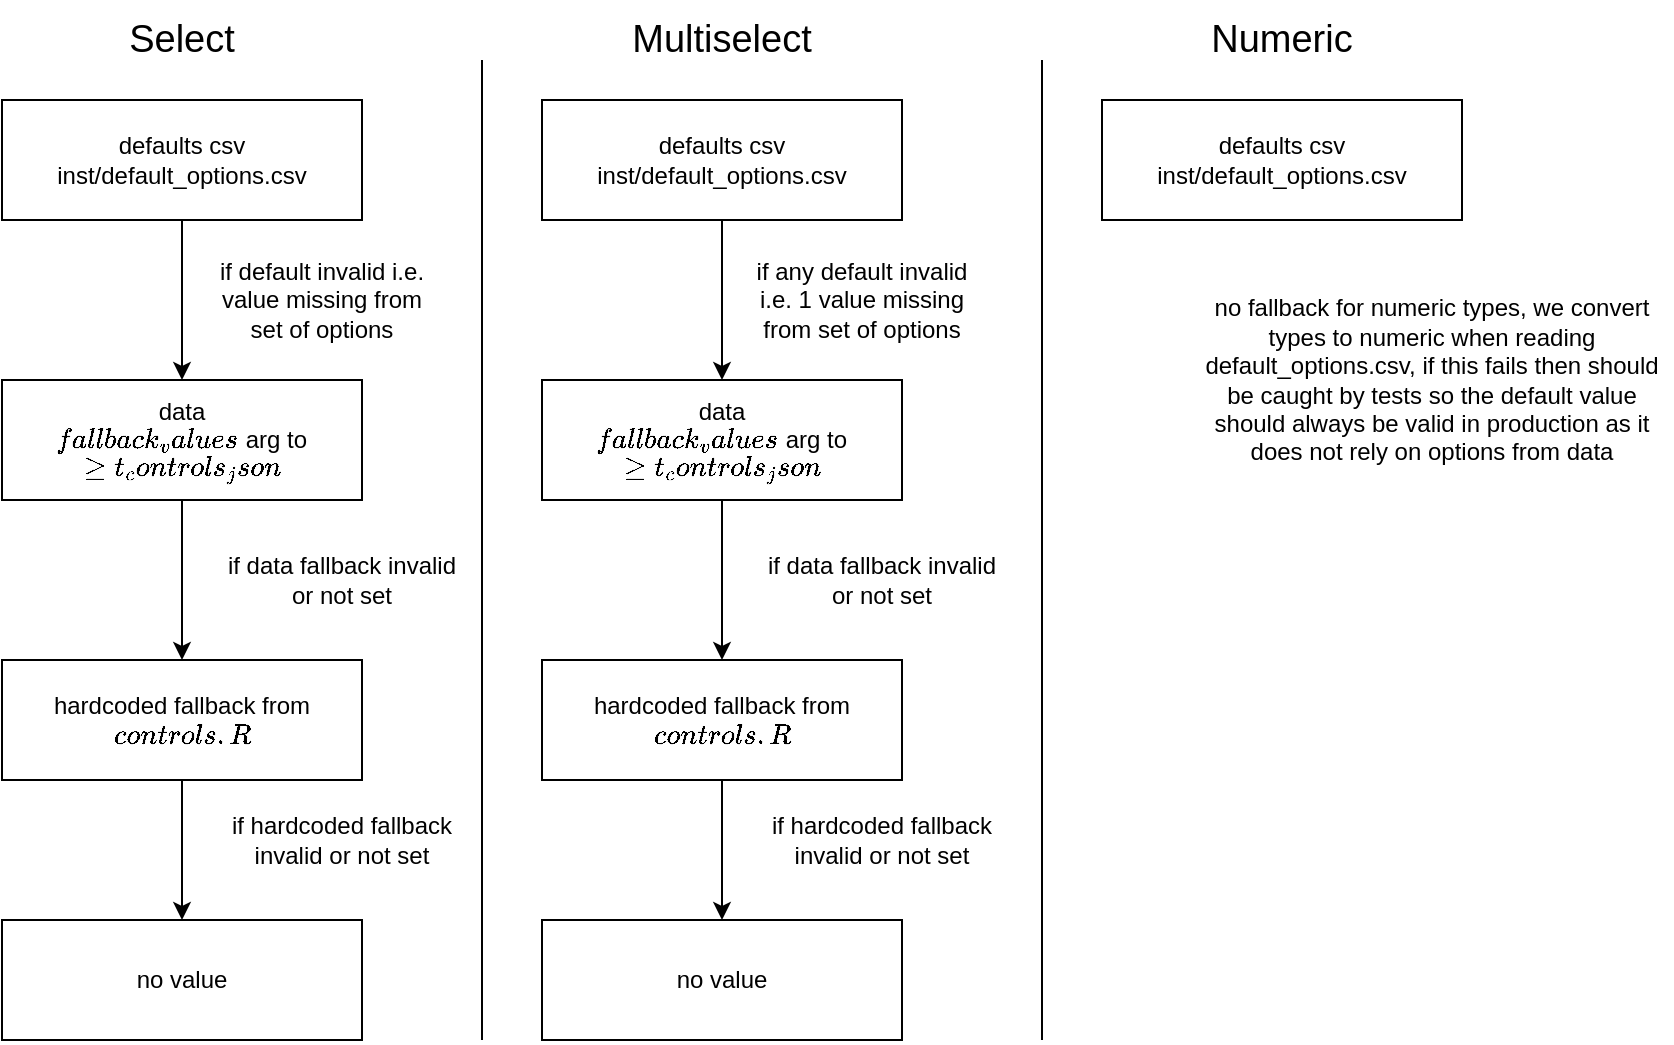 <mxfile version="14.1.8" type="device"><diagram id="9-Q1vVVasDN53eaO7wgj" name="Page-1"><mxGraphModel dx="1102" dy="851" grid="1" gridSize="10" guides="1" tooltips="1" connect="1" arrows="1" fold="1" page="1" pageScale="1" pageWidth="3300" pageHeight="4681" math="0" shadow="0"><root><mxCell id="0"/><mxCell id="1" parent="0"/><mxCell id="_IUY2LXdHyDldZUs9Qlj-51" value="defaults csv&lt;br&gt;inst/default_options.csv" style="rounded=0;whiteSpace=wrap;html=1;" vertex="1" parent="1"><mxGeometry x="280" y="220" width="180" height="60" as="geometry"/></mxCell><mxCell id="_IUY2LXdHyDldZUs9Qlj-52" value="data&lt;br&gt;`fallback_values` arg to `get_controls_json`" style="rounded=0;whiteSpace=wrap;html=1;" vertex="1" parent="1"><mxGeometry x="280" y="360" width="180" height="60" as="geometry"/></mxCell><mxCell id="_IUY2LXdHyDldZUs9Qlj-53" value="hardcoded fallback from&lt;br&gt;`controls.R`" style="rounded=0;whiteSpace=wrap;html=1;" vertex="1" parent="1"><mxGeometry x="280" y="500" width="180" height="60" as="geometry"/></mxCell><mxCell id="_IUY2LXdHyDldZUs9Qlj-54" value="no value" style="rounded=0;whiteSpace=wrap;html=1;" vertex="1" parent="1"><mxGeometry x="280" y="630" width="180" height="60" as="geometry"/></mxCell><mxCell id="_IUY2LXdHyDldZUs9Qlj-55" value="" style="endArrow=classic;html=1;exitX=0.5;exitY=1;exitDx=0;exitDy=0;entryX=0.5;entryY=0;entryDx=0;entryDy=0;" edge="1" parent="1" source="_IUY2LXdHyDldZUs9Qlj-51" target="_IUY2LXdHyDldZUs9Qlj-52"><mxGeometry width="50" height="50" relative="1" as="geometry"><mxPoint x="640" y="590" as="sourcePoint"/><mxPoint x="690" y="540" as="targetPoint"/></mxGeometry></mxCell><mxCell id="_IUY2LXdHyDldZUs9Qlj-56" value="" style="endArrow=classic;html=1;exitX=0.5;exitY=1;exitDx=0;exitDy=0;entryX=0.5;entryY=0;entryDx=0;entryDy=0;" edge="1" parent="1" source="_IUY2LXdHyDldZUs9Qlj-52" target="_IUY2LXdHyDldZUs9Qlj-53"><mxGeometry width="50" height="50" relative="1" as="geometry"><mxPoint x="535" y="910" as="sourcePoint"/><mxPoint x="645" y="910" as="targetPoint"/></mxGeometry></mxCell><mxCell id="_IUY2LXdHyDldZUs9Qlj-57" value="" style="endArrow=classic;html=1;exitX=0.5;exitY=1;exitDx=0;exitDy=0;entryX=0.5;entryY=0;entryDx=0;entryDy=0;" edge="1" parent="1" source="_IUY2LXdHyDldZUs9Qlj-53" target="_IUY2LXdHyDldZUs9Qlj-54"><mxGeometry width="50" height="50" relative="1" as="geometry"><mxPoint x="690" y="830" as="sourcePoint"/><mxPoint x="780" y="830" as="targetPoint"/></mxGeometry></mxCell><mxCell id="_IUY2LXdHyDldZUs9Qlj-58" value="if default invalid i.e. value missing from set of options" style="text;html=1;strokeColor=none;fillColor=none;align=center;verticalAlign=middle;whiteSpace=wrap;rounded=0;" vertex="1" parent="1"><mxGeometry x="380" y="300" width="120" height="40" as="geometry"/></mxCell><mxCell id="_IUY2LXdHyDldZUs9Qlj-59" value="if data fallback invalid or not set" style="text;html=1;strokeColor=none;fillColor=none;align=center;verticalAlign=middle;whiteSpace=wrap;rounded=0;" vertex="1" parent="1"><mxGeometry x="390" y="440" width="120" height="40" as="geometry"/></mxCell><mxCell id="_IUY2LXdHyDldZUs9Qlj-60" value="if hardcoded fallback invalid or not set" style="text;html=1;strokeColor=none;fillColor=none;align=center;verticalAlign=middle;whiteSpace=wrap;rounded=0;" vertex="1" parent="1"><mxGeometry x="390" y="570" width="120" height="40" as="geometry"/></mxCell><mxCell id="_IUY2LXdHyDldZUs9Qlj-71" value="&lt;font style=&quot;font-size: 19px&quot;&gt;Select&lt;/font&gt;" style="text;html=1;strokeColor=none;fillColor=none;align=center;verticalAlign=middle;whiteSpace=wrap;rounded=0;" vertex="1" parent="1"><mxGeometry x="325" y="170" width="90" height="40" as="geometry"/></mxCell><mxCell id="_IUY2LXdHyDldZUs9Qlj-72" value="defaults csv&lt;br&gt;inst/default_options.csv" style="rounded=0;whiteSpace=wrap;html=1;" vertex="1" parent="1"><mxGeometry x="550" y="220" width="180" height="60" as="geometry"/></mxCell><mxCell id="_IUY2LXdHyDldZUs9Qlj-73" value="data&lt;br&gt;`fallback_values` arg to `get_controls_json`" style="rounded=0;whiteSpace=wrap;html=1;" vertex="1" parent="1"><mxGeometry x="550" y="360" width="180" height="60" as="geometry"/></mxCell><mxCell id="_IUY2LXdHyDldZUs9Qlj-74" value="hardcoded fallback from&lt;br&gt;`controls.R`" style="rounded=0;whiteSpace=wrap;html=1;" vertex="1" parent="1"><mxGeometry x="550" y="500" width="180" height="60" as="geometry"/></mxCell><mxCell id="_IUY2LXdHyDldZUs9Qlj-75" value="no value" style="rounded=0;whiteSpace=wrap;html=1;" vertex="1" parent="1"><mxGeometry x="550" y="630" width="180" height="60" as="geometry"/></mxCell><mxCell id="_IUY2LXdHyDldZUs9Qlj-76" value="" style="endArrow=classic;html=1;exitX=0.5;exitY=1;exitDx=0;exitDy=0;entryX=0.5;entryY=0;entryDx=0;entryDy=0;" edge="1" parent="1" source="_IUY2LXdHyDldZUs9Qlj-72" target="_IUY2LXdHyDldZUs9Qlj-73"><mxGeometry width="50" height="50" relative="1" as="geometry"><mxPoint x="910" y="590" as="sourcePoint"/><mxPoint x="960" y="540" as="targetPoint"/></mxGeometry></mxCell><mxCell id="_IUY2LXdHyDldZUs9Qlj-77" value="" style="endArrow=classic;html=1;exitX=0.5;exitY=1;exitDx=0;exitDy=0;entryX=0.5;entryY=0;entryDx=0;entryDy=0;" edge="1" parent="1" source="_IUY2LXdHyDldZUs9Qlj-73" target="_IUY2LXdHyDldZUs9Qlj-74"><mxGeometry width="50" height="50" relative="1" as="geometry"><mxPoint x="805" y="910" as="sourcePoint"/><mxPoint x="915" y="910" as="targetPoint"/></mxGeometry></mxCell><mxCell id="_IUY2LXdHyDldZUs9Qlj-78" value="" style="endArrow=classic;html=1;exitX=0.5;exitY=1;exitDx=0;exitDy=0;entryX=0.5;entryY=0;entryDx=0;entryDy=0;" edge="1" parent="1" source="_IUY2LXdHyDldZUs9Qlj-74" target="_IUY2LXdHyDldZUs9Qlj-75"><mxGeometry width="50" height="50" relative="1" as="geometry"><mxPoint x="960" y="830" as="sourcePoint"/><mxPoint x="1050" y="830" as="targetPoint"/></mxGeometry></mxCell><mxCell id="_IUY2LXdHyDldZUs9Qlj-79" value="if any default invalid i.e. 1 value missing from set of options" style="text;html=1;strokeColor=none;fillColor=none;align=center;verticalAlign=middle;whiteSpace=wrap;rounded=0;" vertex="1" parent="1"><mxGeometry x="650" y="300" width="120" height="40" as="geometry"/></mxCell><mxCell id="_IUY2LXdHyDldZUs9Qlj-80" value="if data fallback invalid or not set" style="text;html=1;strokeColor=none;fillColor=none;align=center;verticalAlign=middle;whiteSpace=wrap;rounded=0;" vertex="1" parent="1"><mxGeometry x="660" y="440" width="120" height="40" as="geometry"/></mxCell><mxCell id="_IUY2LXdHyDldZUs9Qlj-81" value="if hardcoded fallback invalid or not set" style="text;html=1;strokeColor=none;fillColor=none;align=center;verticalAlign=middle;whiteSpace=wrap;rounded=0;" vertex="1" parent="1"><mxGeometry x="660" y="570" width="120" height="40" as="geometry"/></mxCell><mxCell id="_IUY2LXdHyDldZUs9Qlj-82" value="&lt;font style=&quot;font-size: 19px&quot;&gt;Multiselect&lt;/font&gt;" style="text;html=1;strokeColor=none;fillColor=none;align=center;verticalAlign=middle;whiteSpace=wrap;rounded=0;" vertex="1" parent="1"><mxGeometry x="595" y="170" width="90" height="40" as="geometry"/></mxCell><mxCell id="_IUY2LXdHyDldZUs9Qlj-83" value="" style="endArrow=none;html=1;" edge="1" parent="1"><mxGeometry width="50" height="50" relative="1" as="geometry"><mxPoint x="520" y="690" as="sourcePoint"/><mxPoint x="520" y="200" as="targetPoint"/></mxGeometry></mxCell><mxCell id="_IUY2LXdHyDldZUs9Qlj-84" value="defaults csv&lt;br&gt;inst/default_options.csv" style="rounded=0;whiteSpace=wrap;html=1;" vertex="1" parent="1"><mxGeometry x="830" y="220" width="180" height="60" as="geometry"/></mxCell><mxCell id="_IUY2LXdHyDldZUs9Qlj-94" value="&lt;font style=&quot;font-size: 19px&quot;&gt;Numeric&lt;/font&gt;" style="text;html=1;strokeColor=none;fillColor=none;align=center;verticalAlign=middle;whiteSpace=wrap;rounded=0;" vertex="1" parent="1"><mxGeometry x="875" y="170" width="90" height="40" as="geometry"/></mxCell><mxCell id="_IUY2LXdHyDldZUs9Qlj-95" value="" style="endArrow=none;html=1;" edge="1" parent="1"><mxGeometry width="50" height="50" relative="1" as="geometry"><mxPoint x="800" y="690" as="sourcePoint"/><mxPoint x="800" y="200" as="targetPoint"/></mxGeometry></mxCell><mxCell id="_IUY2LXdHyDldZUs9Qlj-96" value="no fallback for numeric types, we convert types to numeric when reading default_options.csv, if this fails then should be caught by tests so the default value should always be valid in production as it does not rely on options from data" style="text;html=1;strokeColor=none;fillColor=none;align=center;verticalAlign=middle;whiteSpace=wrap;rounded=0;" vertex="1" parent="1"><mxGeometry x="875" y="290" width="240" height="140" as="geometry"/></mxCell></root></mxGraphModel></diagram></mxfile>